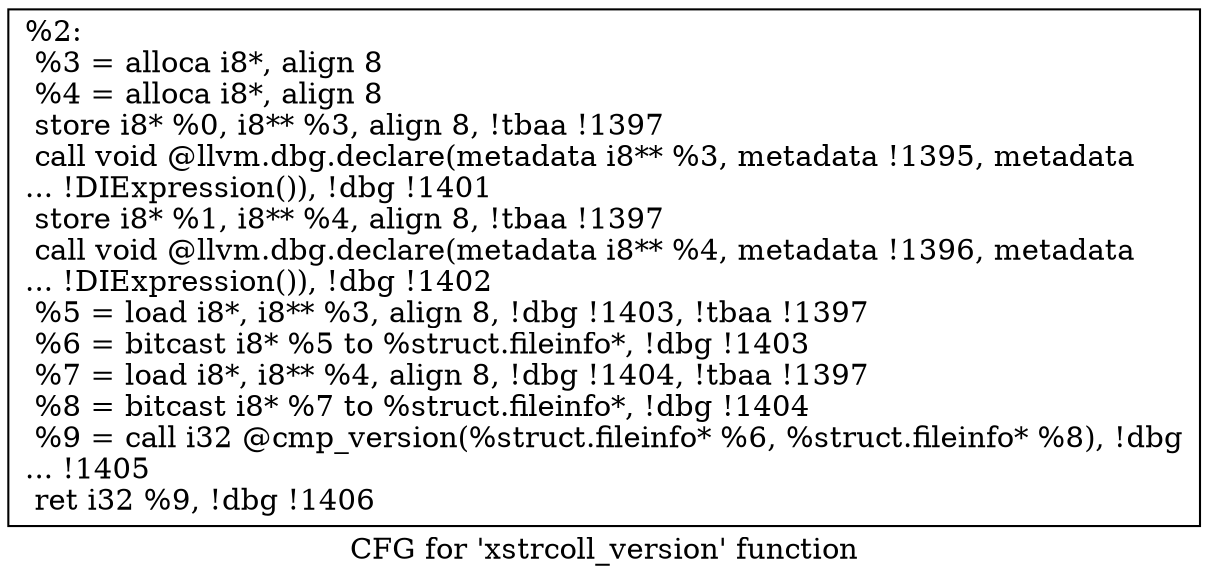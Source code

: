 digraph "CFG for 'xstrcoll_version' function" {
	label="CFG for 'xstrcoll_version' function";

	Node0x2331a80 [shape=record,label="{%2:\l  %3 = alloca i8*, align 8\l  %4 = alloca i8*, align 8\l  store i8* %0, i8** %3, align 8, !tbaa !1397\l  call void @llvm.dbg.declare(metadata i8** %3, metadata !1395, metadata\l... !DIExpression()), !dbg !1401\l  store i8* %1, i8** %4, align 8, !tbaa !1397\l  call void @llvm.dbg.declare(metadata i8** %4, metadata !1396, metadata\l... !DIExpression()), !dbg !1402\l  %5 = load i8*, i8** %3, align 8, !dbg !1403, !tbaa !1397\l  %6 = bitcast i8* %5 to %struct.fileinfo*, !dbg !1403\l  %7 = load i8*, i8** %4, align 8, !dbg !1404, !tbaa !1397\l  %8 = bitcast i8* %7 to %struct.fileinfo*, !dbg !1404\l  %9 = call i32 @cmp_version(%struct.fileinfo* %6, %struct.fileinfo* %8), !dbg\l... !1405\l  ret i32 %9, !dbg !1406\l}"];
}
